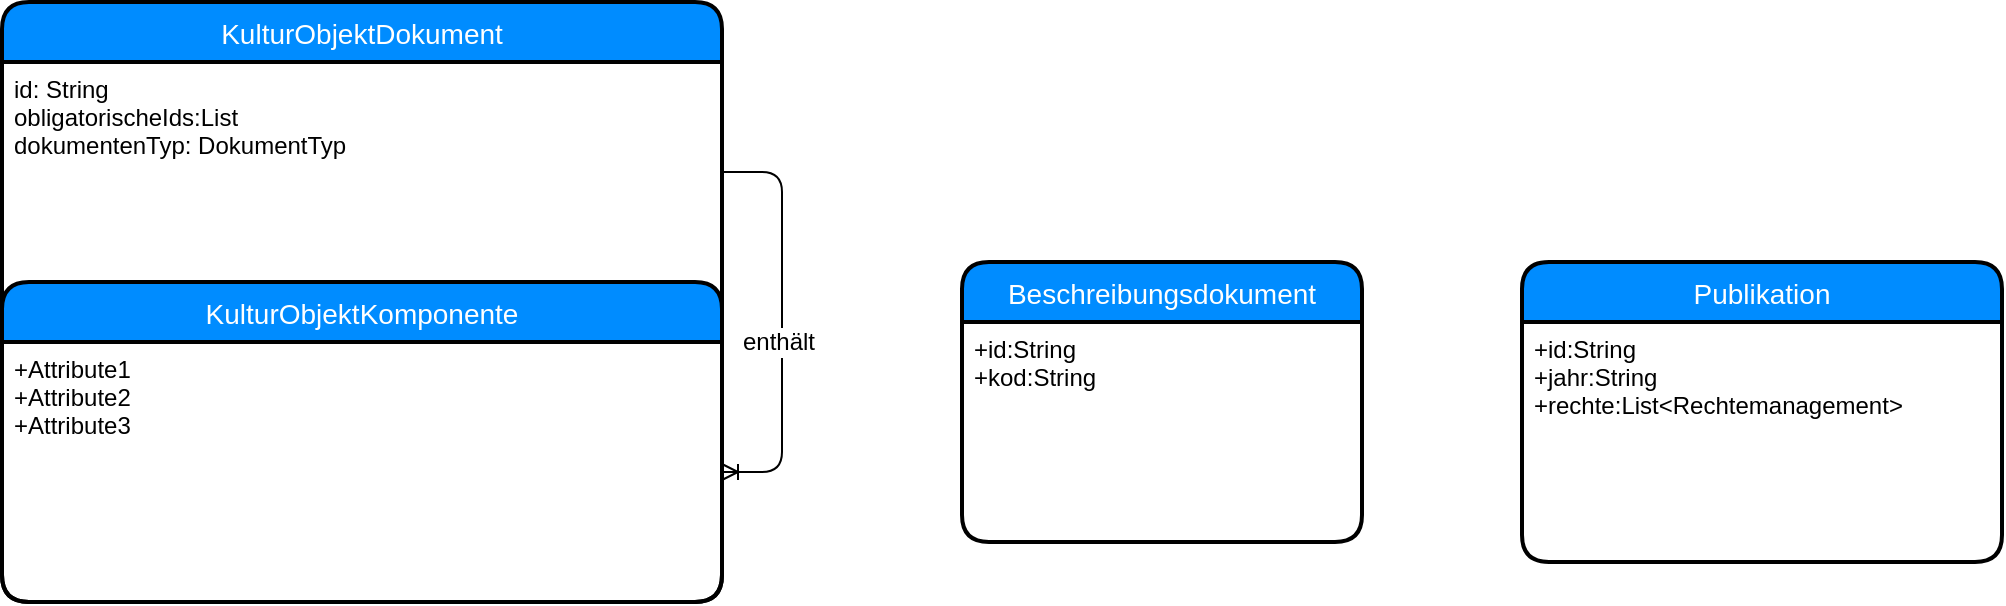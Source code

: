 <mxfile version="12.1.3" type="device" pages="1"><diagram id="ZPwu4dXQHNFWxXOlNku2" name="Seite-1"><mxGraphModel dx="768" dy="666" grid="1" gridSize="10" guides="1" tooltips="1" connect="1" arrows="1" fold="1" page="1" pageScale="1" pageWidth="827" pageHeight="1169" math="0" shadow="0"><root><mxCell id="0"/><mxCell id="1" parent="0"/><mxCell id="B3_OAm_f0bw0bJCZGXBk-2" value="KulturObjektDokument" style="swimlane;childLayout=stackLayout;horizontal=1;startSize=30;horizontalStack=0;fillColor=#008cff;fontColor=#FFFFFF;rounded=1;fontSize=14;fontStyle=0;strokeWidth=2;resizeParent=0;resizeLast=1;shadow=0;dashed=0;align=center;" parent="1" vertex="1"><mxGeometry x="150" y="100" width="360" height="300" as="geometry"/></mxCell><mxCell id="B3_OAm_f0bw0bJCZGXBk-3" value="id: String&#10;obligatorischeIds:List&#10;dokumentenTyp: DokumentTyp&#10;" style="align=left;strokeColor=none;fillColor=none;spacingLeft=4;fontSize=12;verticalAlign=top;resizable=0;rotatable=0;part=1;" parent="B3_OAm_f0bw0bJCZGXBk-2" vertex="1"><mxGeometry y="30" width="360" height="110" as="geometry"/></mxCell><mxCell id="B3_OAm_f0bw0bJCZGXBk-6" value="" style="edgeStyle=entityRelationEdgeStyle;fontSize=12;html=1;endArrow=ERoneToMany;exitX=1;exitY=0.5;exitDx=0;exitDy=0;" parent="B3_OAm_f0bw0bJCZGXBk-2" source="B3_OAm_f0bw0bJCZGXBk-3" target="B3_OAm_f0bw0bJCZGXBk-5" edge="1"><mxGeometry width="100" height="100" relative="1" as="geometry"><mxPoint x="140" y="150" as="sourcePoint"/><mxPoint x="240" y="50" as="targetPoint"/></mxGeometry></mxCell><mxCell id="B3_OAm_f0bw0bJCZGXBk-7" value="enthält" style="text;html=1;resizable=0;points=[];align=center;verticalAlign=middle;labelBackgroundColor=#ffffff;" parent="B3_OAm_f0bw0bJCZGXBk-6" vertex="1" connectable="0"><mxGeometry x="0.095" y="-2" relative="1" as="geometry"><mxPoint as="offset"/></mxGeometry></mxCell><mxCell id="B3_OAm_f0bw0bJCZGXBk-4" value="KulturObjektKomponente" style="swimlane;childLayout=stackLayout;horizontal=1;startSize=30;horizontalStack=0;fillColor=#008cff;fontColor=#FFFFFF;rounded=1;fontSize=14;fontStyle=0;strokeWidth=2;resizeParent=0;resizeLast=1;shadow=0;dashed=0;align=center;" parent="B3_OAm_f0bw0bJCZGXBk-2" vertex="1"><mxGeometry y="140" width="360" height="160" as="geometry"/></mxCell><mxCell id="B3_OAm_f0bw0bJCZGXBk-5" value="+Attribute1&#10;+Attribute2&#10;+Attribute3" style="align=left;strokeColor=none;fillColor=none;spacingLeft=4;fontSize=12;verticalAlign=top;resizable=0;rotatable=0;part=1;" parent="B3_OAm_f0bw0bJCZGXBk-4" vertex="1"><mxGeometry y="30" width="360" height="130" as="geometry"/></mxCell><mxCell id="MkTeXpeRWw7YGAzUii---2" value="Beschreibungsdokument" style="swimlane;childLayout=stackLayout;horizontal=1;startSize=30;horizontalStack=0;fillColor=#008cff;fontColor=#FFFFFF;rounded=1;fontSize=14;fontStyle=0;strokeWidth=2;resizeParent=0;resizeLast=1;shadow=0;dashed=0;align=center;" vertex="1" parent="1"><mxGeometry x="630" y="230" width="200" height="140" as="geometry"/></mxCell><mxCell id="MkTeXpeRWw7YGAzUii---3" value="+id:String&#10;+kod:String" style="align=left;strokeColor=none;fillColor=none;spacingLeft=4;fontSize=12;verticalAlign=top;resizable=0;rotatable=0;part=1;" vertex="1" parent="MkTeXpeRWw7YGAzUii---2"><mxGeometry y="30" width="200" height="110" as="geometry"/></mxCell><mxCell id="MkTeXpeRWw7YGAzUii---4" value="Publikation" style="swimlane;childLayout=stackLayout;horizontal=1;startSize=30;horizontalStack=0;fillColor=#008cff;fontColor=#FFFFFF;rounded=1;fontSize=14;fontStyle=0;strokeWidth=2;resizeParent=0;resizeLast=1;shadow=0;dashed=0;align=center;" vertex="1" parent="1"><mxGeometry x="910" y="230" width="240" height="150" as="geometry"/></mxCell><mxCell id="MkTeXpeRWw7YGAzUii---5" value="+id:String&#10;+jahr:String&#10;+rechte:List&lt;Rechtemanagement&gt;&#10;" style="align=left;strokeColor=none;fillColor=none;spacingLeft=4;fontSize=12;verticalAlign=top;resizable=0;rotatable=0;part=1;" vertex="1" parent="MkTeXpeRWw7YGAzUii---4"><mxGeometry y="30" width="240" height="120" as="geometry"/></mxCell></root></mxGraphModel></diagram></mxfile>